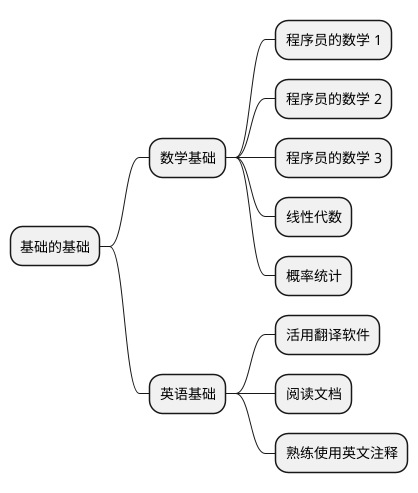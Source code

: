 @startmindmap
* 基础的基础
 * 数学基础
  * 程序员的数学 1
  * 程序员的数学 2
  * 程序员的数学 3
  * 线性代数
  * 概率统计
 * 英语基础
  * 活用翻译软件
  * 阅读文档
  * 熟练使用英文注释
@endmindmap